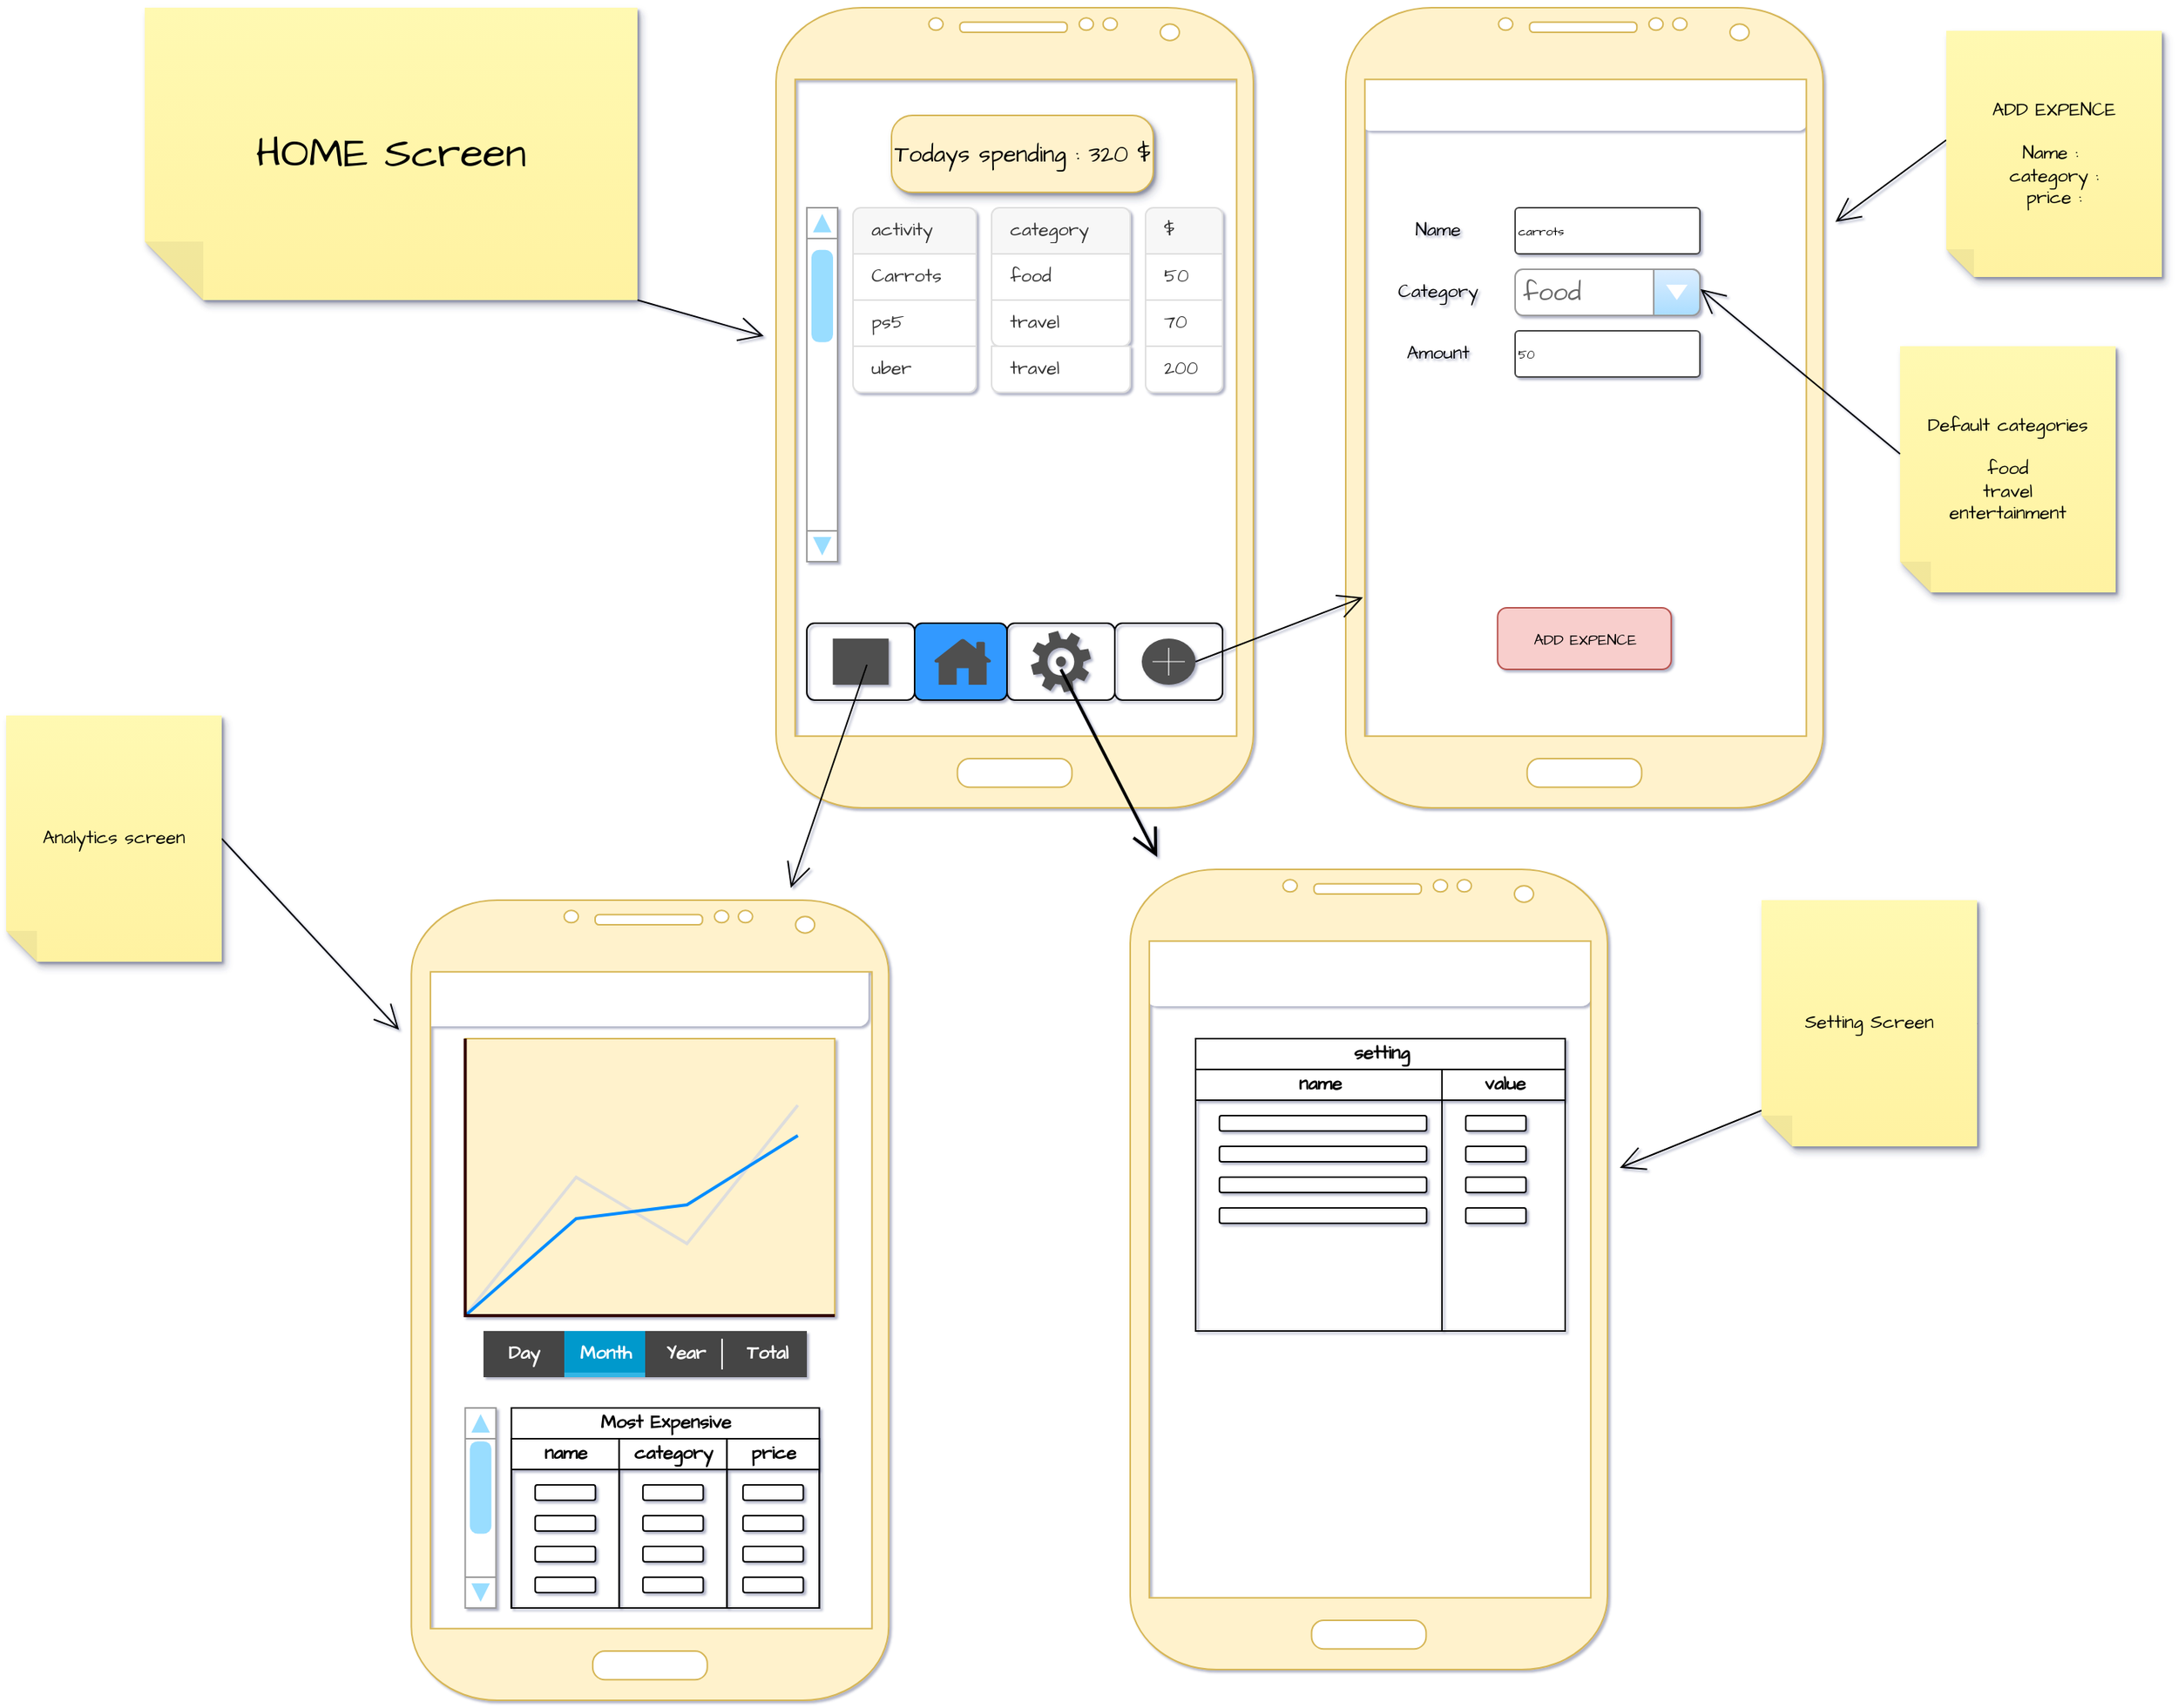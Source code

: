 <mxfile version="27.2.0">
  <diagram name="Page-1" id="_sAmLetkF1jzjKDBZ5vk">
    <mxGraphModel dx="2343" dy="1143" grid="1" gridSize="10" guides="1" tooltips="1" connect="1" arrows="1" fold="1" page="0" pageScale="1" pageWidth="850" pageHeight="1100" background="#FFFFFF" math="0" shadow="1">
      <root>
        <mxCell id="0" />
        <mxCell id="1" parent="0" />
        <mxCell id="FLAlqHQnK_nMvHpQCTO--106" value="" style="group" vertex="1" connectable="0" parent="1">
          <mxGeometry x="300" y="580" width="290" height="50" as="geometry" />
        </mxCell>
        <mxCell id="FLAlqHQnK_nMvHpQCTO--107" value="" style="rounded=1;whiteSpace=wrap;html=1;fontFamily=Architects Daughter;fontSource=https%3A%2F%2Ffonts.googleapis.com%2Fcss%3Ffamily%3DArchitects%2BDaughter;strokeColor=none;" vertex="1" parent="FLAlqHQnK_nMvHpQCTO--106">
          <mxGeometry width="290" height="48.837" as="geometry" />
        </mxCell>
        <mxCell id="FLAlqHQnK_nMvHpQCTO--108" value="" style="shape=image;html=1;verticalAlign=top;verticalLabelPosition=bottom;labelBackgroundColor=#ffffff;imageAspect=0;aspect=fixed;image=https://cdn2.iconfinder.com/data/icons/gnomeicontheme/32x32/actions/gtk-go-back-ltr.png;fontFamily=Architects Daughter;fontSource=https%3A%2F%2Ffonts.googleapis.com%2Fcss%3Ffamily%3DArchitects%2BDaughter;" vertex="1" parent="FLAlqHQnK_nMvHpQCTO--106">
          <mxGeometry x="10" y="7.91" width="34.19" height="34.19" as="geometry" />
        </mxCell>
        <mxCell id="FLAlqHQnK_nMvHpQCTO--103" value="" style="group" vertex="1" connectable="0" parent="1">
          <mxGeometry x="-170" y="600" width="290" height="43" as="geometry" />
        </mxCell>
        <mxCell id="FLAlqHQnK_nMvHpQCTO--104" value="" style="rounded=1;whiteSpace=wrap;html=1;fontFamily=Architects Daughter;fontSource=https%3A%2F%2Ffonts.googleapis.com%2Fcss%3Ffamily%3DArchitects%2BDaughter;strokeColor=none;" vertex="1" parent="FLAlqHQnK_nMvHpQCTO--103">
          <mxGeometry width="290" height="42" as="geometry" />
        </mxCell>
        <mxCell id="FLAlqHQnK_nMvHpQCTO--105" value="" style="shape=image;html=1;verticalAlign=top;verticalLabelPosition=bottom;labelBackgroundColor=#ffffff;imageAspect=0;aspect=fixed;image=https://cdn2.iconfinder.com/data/icons/gnomeicontheme/32x32/actions/gtk-go-back-ltr.png;fontFamily=Architects Daughter;fontSource=https%3A%2F%2Ffonts.googleapis.com%2Fcss%3Ffamily%3DArchitects%2BDaughter;" vertex="1" parent="FLAlqHQnK_nMvHpQCTO--103">
          <mxGeometry x="10" y="5" width="32" height="32" as="geometry" />
        </mxCell>
        <mxCell id="FLAlqHQnK_nMvHpQCTO--102" value="" style="group" vertex="1" connectable="0" parent="1">
          <mxGeometry x="440" y="18" width="290" height="43" as="geometry" />
        </mxCell>
        <mxCell id="FLAlqHQnK_nMvHpQCTO--14" value="" style="rounded=1;whiteSpace=wrap;html=1;fontFamily=Architects Daughter;fontSource=https%3A%2F%2Ffonts.googleapis.com%2Fcss%3Ffamily%3DArchitects%2BDaughter;strokeColor=none;" vertex="1" parent="FLAlqHQnK_nMvHpQCTO--102">
          <mxGeometry width="290" height="42" as="geometry" />
        </mxCell>
        <mxCell id="FLAlqHQnK_nMvHpQCTO--13" value="" style="shape=image;html=1;verticalAlign=top;verticalLabelPosition=bottom;labelBackgroundColor=#ffffff;imageAspect=0;aspect=fixed;image=https://cdn2.iconfinder.com/data/icons/gnomeicontheme/32x32/actions/gtk-go-back-ltr.png;fontFamily=Architects Daughter;fontSource=https%3A%2F%2Ffonts.googleapis.com%2Fcss%3Ffamily%3DArchitects%2BDaughter;" vertex="1" parent="FLAlqHQnK_nMvHpQCTO--102">
          <mxGeometry x="10" y="5" width="32" height="32" as="geometry" />
        </mxCell>
        <mxCell id="u0GjmMx4dIav31gZvIx9-2" value="" style="verticalLabelPosition=bottom;verticalAlign=top;html=1;shadow=0;dashed=0;strokeWidth=1;shape=mxgraph.android.phone2;fontFamily=Architects Daughter;fontSource=https%3A%2F%2Ffonts.googleapis.com%2Fcss%3Ffamily%3DArchitects%2BDaughter;fillColor=#fff2cc;strokeColor=#d6b656;gradientColor=none;fillStyle=auto;" parent="1" vertex="1">
          <mxGeometry x="60" y="-20" width="310" height="520" as="geometry" />
        </mxCell>
        <mxCell id="u0GjmMx4dIav31gZvIx9-10" style="edgeStyle=none;curved=1;rounded=0;orthogonalLoop=1;jettySize=auto;html=1;exitX=0;exitY=0;exitDx=0;exitDy=0;exitPerimeter=0;fontFamily=Architects Daughter;fontSource=https%3A%2F%2Ffonts.googleapis.com%2Fcss%3Ffamily%3DArchitects%2BDaughter;fontSize=16;startSize=14;endArrow=open;endSize=14;sourcePerimeterSpacing=8;targetPerimeterSpacing=8;" parent="1" source="u0GjmMx4dIav31gZvIx9-6" target="u0GjmMx4dIav31gZvIx9-2" edge="1">
          <mxGeometry relative="1" as="geometry" />
        </mxCell>
        <mxCell id="u0GjmMx4dIav31gZvIx9-6" value="&lt;font style=&quot;font-size: 27px;&quot;&gt;HOME Screen&lt;/font&gt;" style="shape=note;whiteSpace=wrap;html=1;backgroundOutline=1;fontColor=#000000;darkOpacity=0.05;fillColor=#FFF9B2;strokeColor=none;fillStyle=solid;direction=west;gradientDirection=north;gradientColor=#FFF2A1;shadow=1;size=38;pointerEvents=1;fontFamily=Architects Daughter;fontSource=https%3A%2F%2Ffonts.googleapis.com%2Fcss%3Ffamily%3DArchitects%2BDaughter;" parent="1" vertex="1">
          <mxGeometry x="-350" y="-20" width="320" height="190" as="geometry" />
        </mxCell>
        <mxCell id="u0GjmMx4dIav31gZvIx9-11" value="ADD EXPENCE" style="rounded=1;html=1;shadow=0;dashed=0;whiteSpace=wrap;fontSize=10;fillColor=#f8cecc;align=center;strokeColor=#b85450;fontFamily=Architects Daughter;fontSource=https%3A%2F%2Ffonts.googleapis.com%2Fcss%3Ffamily%3DArchitects%2BDaughter;" parent="1" vertex="1">
          <mxGeometry x="528.62" y="370" width="112.75" height="40" as="geometry" />
        </mxCell>
        <mxCell id="u0GjmMx4dIav31gZvIx9-22" value="" style="swimlane;fontStyle=0;childLayout=stackLayout;horizontal=1;startSize=0;horizontalStack=0;resizeParent=1;resizeParentMax=0;resizeLast=0;collapsible=0;marginBottom=0;whiteSpace=wrap;html=1;strokeColor=none;fillColor=none;fontFamily=Architects Daughter;fontSource=https%3A%2F%2Ffonts.googleapis.com%2Fcss%3Ffamily%3DArchitects%2BDaughter;" parent="1" vertex="1">
          <mxGeometry x="110" y="110" width="80" height="120" as="geometry" />
        </mxCell>
        <mxCell id="u0GjmMx4dIav31gZvIx9-23" value="activity" style="text;strokeColor=#DFDFDF;fillColor=#F7F7F7;align=left;verticalAlign=middle;spacingLeft=10;spacingRight=10;overflow=hidden;points=[[0,0.5],[1,0.5]];portConstraint=eastwest;rotatable=0;whiteSpace=wrap;html=1;shape=mxgraph.bootstrap.topButton;rSize=5;fontColor=#333333;fontFamily=Architects Daughter;fontSource=https%3A%2F%2Ffonts.googleapis.com%2Fcss%3Ffamily%3DArchitects%2BDaughter;" parent="u0GjmMx4dIav31gZvIx9-22" vertex="1">
          <mxGeometry width="80" height="30" as="geometry" />
        </mxCell>
        <mxCell id="u0GjmMx4dIav31gZvIx9-24" value="Carrots" style="text;strokeColor=#DFDFDF;fillColor=#FFFFFF;align=left;verticalAlign=middle;spacingLeft=10;spacingRight=10;overflow=hidden;points=[[0,0.5],[1,0.5]];portConstraint=eastwest;rotatable=0;whiteSpace=wrap;html=1;rSize=5;fontColor=#333333;fontFamily=Architects Daughter;fontSource=https%3A%2F%2Ffonts.googleapis.com%2Fcss%3Ffamily%3DArchitects%2BDaughter;imageAspect=1;" parent="u0GjmMx4dIav31gZvIx9-22" vertex="1">
          <mxGeometry y="30" width="80" height="30" as="geometry" />
        </mxCell>
        <mxCell id="u0GjmMx4dIav31gZvIx9-25" value="ps5" style="text;strokeColor=#DFDFDF;fillColor=#FFFFFF;align=left;verticalAlign=middle;spacingLeft=10;spacingRight=10;overflow=hidden;points=[[0,0.5],[1,0.5]];portConstraint=eastwest;rotatable=0;whiteSpace=wrap;html=1;rSize=5;fontColor=#333333;fontFamily=Architects Daughter;fontSource=https%3A%2F%2Ffonts.googleapis.com%2Fcss%3Ffamily%3DArchitects%2BDaughter;" parent="u0GjmMx4dIav31gZvIx9-22" vertex="1">
          <mxGeometry y="60" width="80" height="30" as="geometry" />
        </mxCell>
        <mxCell id="u0GjmMx4dIav31gZvIx9-26" value="uber" style="text;strokeColor=#DFDFDF;fillColor=#FFFFFF;align=left;verticalAlign=middle;spacingLeft=10;spacingRight=10;overflow=hidden;points=[[0,0.5],[1,0.5]];portConstraint=eastwest;rotatable=0;whiteSpace=wrap;html=1;shape=mxgraph.bootstrap.bottomButton;rSize=5;fontColor=#333333;fontFamily=Architects Daughter;fontSource=https%3A%2F%2Ffonts.googleapis.com%2Fcss%3Ffamily%3DArchitects%2BDaughter;" parent="u0GjmMx4dIav31gZvIx9-22" vertex="1">
          <mxGeometry y="90" width="80" height="30" as="geometry" />
        </mxCell>
        <mxCell id="u0GjmMx4dIav31gZvIx9-30" value="" style="swimlane;fontStyle=0;childLayout=stackLayout;horizontal=1;startSize=0;horizontalStack=0;resizeParent=1;resizeParentMax=0;resizeLast=0;collapsible=0;marginBottom=0;whiteSpace=wrap;html=1;strokeColor=none;fillColor=none;fontFamily=Architects Daughter;fontSource=https%3A%2F%2Ffonts.googleapis.com%2Fcss%3Ffamily%3DArchitects%2BDaughter;" parent="1" vertex="1">
          <mxGeometry x="200" y="110" width="90" height="120" as="geometry" />
        </mxCell>
        <mxCell id="u0GjmMx4dIav31gZvIx9-31" value="category" style="text;strokeColor=#DFDFDF;fillColor=#F7F7F7;align=left;verticalAlign=middle;spacingLeft=10;spacingRight=10;overflow=hidden;points=[[0,0.5],[1,0.5]];portConstraint=eastwest;rotatable=0;whiteSpace=wrap;html=1;shape=mxgraph.bootstrap.topButton;rSize=5;fontColor=#333333;fontFamily=Architects Daughter;fontSource=https%3A%2F%2Ffonts.googleapis.com%2Fcss%3Ffamily%3DArchitects%2BDaughter;" parent="u0GjmMx4dIav31gZvIx9-30" vertex="1">
          <mxGeometry width="90" height="30" as="geometry" />
        </mxCell>
        <mxCell id="u0GjmMx4dIav31gZvIx9-32" value="food" style="text;strokeColor=#DFDFDF;fillColor=#FFFFFF;align=left;verticalAlign=middle;spacingLeft=10;spacingRight=10;overflow=hidden;points=[[0,0.5],[1,0.5]];portConstraint=eastwest;rotatable=0;whiteSpace=wrap;html=1;rSize=5;fontColor=#333333;fontFamily=Architects Daughter;fontSource=https%3A%2F%2Ffonts.googleapis.com%2Fcss%3Ffamily%3DArchitects%2BDaughter;" parent="u0GjmMx4dIav31gZvIx9-30" vertex="1">
          <mxGeometry y="30" width="90" height="30" as="geometry" />
        </mxCell>
        <mxCell id="u0GjmMx4dIav31gZvIx9-34" value="travel" style="text;strokeColor=#DFDFDF;fillColor=#FFFFFF;align=left;verticalAlign=middle;spacingLeft=10;spacingRight=10;overflow=hidden;points=[[0,0.5],[1,0.5]];portConstraint=eastwest;rotatable=0;whiteSpace=wrap;html=1;shape=mxgraph.bootstrap.bottomButton;rSize=5;fontColor=#333333;fontFamily=Architects Daughter;fontSource=https%3A%2F%2Ffonts.googleapis.com%2Fcss%3Ffamily%3DArchitects%2BDaughter;" parent="u0GjmMx4dIav31gZvIx9-30" vertex="1">
          <mxGeometry y="60" width="90" height="30" as="geometry" />
        </mxCell>
        <mxCell id="u0GjmMx4dIav31gZvIx9-35" value="travel" style="text;strokeColor=#DFDFDF;fillColor=#FFFFFF;align=left;verticalAlign=middle;spacingLeft=10;spacingRight=10;overflow=hidden;points=[[0,0.5],[1,0.5]];portConstraint=eastwest;rotatable=0;whiteSpace=wrap;html=1;shape=mxgraph.bootstrap.bottomButton;rSize=5;fontColor=#333333;fontFamily=Architects Daughter;fontSource=https%3A%2F%2Ffonts.googleapis.com%2Fcss%3Ffamily%3DArchitects%2BDaughter;" parent="u0GjmMx4dIav31gZvIx9-30" vertex="1">
          <mxGeometry y="90" width="90" height="30" as="geometry" />
        </mxCell>
        <mxCell id="u0GjmMx4dIav31gZvIx9-36" value="" style="swimlane;fontStyle=0;childLayout=stackLayout;horizontal=1;startSize=0;horizontalStack=0;resizeParent=1;resizeParentMax=0;resizeLast=0;collapsible=0;marginBottom=0;whiteSpace=wrap;html=1;strokeColor=none;fillColor=none;fontFamily=Architects Daughter;fontSource=https%3A%2F%2Ffonts.googleapis.com%2Fcss%3Ffamily%3DArchitects%2BDaughter;" parent="1" vertex="1">
          <mxGeometry x="300" y="110" width="50" height="120" as="geometry" />
        </mxCell>
        <mxCell id="u0GjmMx4dIav31gZvIx9-37" value="$" style="text;strokeColor=#DFDFDF;fillColor=#F7F7F7;align=left;verticalAlign=middle;spacingLeft=10;spacingRight=10;overflow=hidden;points=[[0,0.5],[1,0.5]];portConstraint=eastwest;rotatable=0;whiteSpace=wrap;html=1;shape=mxgraph.bootstrap.topButton;rSize=5;fontColor=#333333;fontFamily=Architects Daughter;fontSource=https%3A%2F%2Ffonts.googleapis.com%2Fcss%3Ffamily%3DArchitects%2BDaughter;" parent="u0GjmMx4dIav31gZvIx9-36" vertex="1">
          <mxGeometry width="50" height="30" as="geometry" />
        </mxCell>
        <mxCell id="u0GjmMx4dIav31gZvIx9-38" value="50" style="text;strokeColor=#DFDFDF;fillColor=#FFFFFF;align=left;verticalAlign=middle;spacingLeft=10;spacingRight=10;overflow=hidden;points=[[0,0.5],[1,0.5]];portConstraint=eastwest;rotatable=0;whiteSpace=wrap;html=1;rSize=5;fontColor=#333333;fontFamily=Architects Daughter;fontSource=https%3A%2F%2Ffonts.googleapis.com%2Fcss%3Ffamily%3DArchitects%2BDaughter;" parent="u0GjmMx4dIav31gZvIx9-36" vertex="1">
          <mxGeometry y="30" width="50" height="30" as="geometry" />
        </mxCell>
        <mxCell id="u0GjmMx4dIav31gZvIx9-39" value="70" style="text;strokeColor=#DFDFDF;fillColor=#FFFFFF;align=left;verticalAlign=middle;spacingLeft=10;spacingRight=10;overflow=hidden;points=[[0,0.5],[1,0.5]];portConstraint=eastwest;rotatable=0;whiteSpace=wrap;html=1;rSize=5;fontColor=#333333;fontFamily=Architects Daughter;fontSource=https%3A%2F%2Ffonts.googleapis.com%2Fcss%3Ffamily%3DArchitects%2BDaughter;" parent="u0GjmMx4dIav31gZvIx9-36" vertex="1">
          <mxGeometry y="60" width="50" height="30" as="geometry" />
        </mxCell>
        <mxCell id="u0GjmMx4dIav31gZvIx9-40" value="200" style="text;strokeColor=#DFDFDF;fillColor=#FFFFFF;align=left;verticalAlign=middle;spacingLeft=10;spacingRight=10;overflow=hidden;points=[[0,0.5],[1,0.5]];portConstraint=eastwest;rotatable=0;whiteSpace=wrap;html=1;shape=mxgraph.bootstrap.bottomButton;rSize=5;fontColor=#333333;fontFamily=Architects Daughter;fontSource=https%3A%2F%2Ffonts.googleapis.com%2Fcss%3Ffamily%3DArchitects%2BDaughter;" parent="u0GjmMx4dIav31gZvIx9-36" vertex="1">
          <mxGeometry y="90" width="50" height="30" as="geometry" />
        </mxCell>
        <mxCell id="u0GjmMx4dIav31gZvIx9-41" value="Todays spending : 320 $" style="text;html=1;align=center;verticalAlign=middle;whiteSpace=wrap;rounded=1;fontFamily=Architects Daughter;fontSource=https%3A%2F%2Ffonts.googleapis.com%2Fcss%3Ffamily%3DArchitects%2BDaughter;fillColor=#fff2cc;strokeColor=#d6b656;fontSize=15;textShadow=0;labelBackgroundColor=none;arcSize=27;strokeWidth=1;perimeterSpacing=0;glass=0;shadow=1;" parent="1" vertex="1">
          <mxGeometry x="135" y="50" width="170" height="50" as="geometry" />
        </mxCell>
        <mxCell id="u0GjmMx4dIav31gZvIx9-43" value="" style="verticalLabelPosition=bottom;shadow=0;dashed=0;align=center;html=1;verticalAlign=top;strokeWidth=1;shape=mxgraph.mockup.navigation.scrollBar;strokeColor=#999999;barPos=94.286;fillColor2=#99ddff;strokeColor2=none;direction=north;fontFamily=Architects Daughter;fontSource=https%3A%2F%2Ffonts.googleapis.com%2Fcss%3Ffamily%3DArchitects%2BDaughter;" parent="1" vertex="1">
          <mxGeometry x="80" y="110" width="10" height="230" as="geometry" />
        </mxCell>
        <mxCell id="FLAlqHQnK_nMvHpQCTO--2" value="" style="swimlane;shape=mxgraph.bootstrap.anchor;strokeColor=default;fillColor=none;fontColor=#0085FC;fontStyle=0;childLayout=stackLayout;horizontal=0;startSize=0;horizontalStack=1;resizeParent=1;resizeParentMax=0;resizeLast=0;collapsible=0;marginBottom=0;whiteSpace=wrap;html=1;fontFamily=Architects Daughter;fontSource=https%3A%2F%2Ffonts.googleapis.com%2Fcss%3Ffamily%3DArchitects%2BDaughter;rotation=0;strokeWidth=1;container=0;" vertex="1" parent="1">
          <mxGeometry x="80" y="380" width="270" height="50" as="geometry" />
        </mxCell>
        <mxCell id="FLAlqHQnK_nMvHpQCTO--3" value="" style="text;strokeColor=inherit;align=center;verticalAlign=middle;spacingLeft=10;spacingRight=10;overflow=hidden;points=[[0,0.5],[1,0.5]];portConstraint=eastwest;rotatable=0;whiteSpace=wrap;html=1;shape=mxgraph.bootstrap.rrect;rSize=5;fillColor=none;fontColor=#ffffff;fontSize=14;fontFamily=Architects Daughter;fontSource=https%3A%2F%2Ffonts.googleapis.com%2Fcss%3Ffamily%3DArchitects%2BDaughter;rotation=0;" vertex="1" parent="1">
          <mxGeometry x="80" y="380" width="70" height="50" as="geometry" />
        </mxCell>
        <mxCell id="FLAlqHQnK_nMvHpQCTO--4" value="" style="text;align=center;verticalAlign=middle;spacingLeft=10;spacingRight=10;overflow=hidden;points=[[0,0.5],[1,0.5]];portConstraint=eastwest;rotatable=0;whiteSpace=wrap;html=1;shape=mxgraph.bootstrap.rrect;rSize=5;fontSize=14;fontFamily=Architects Daughter;fontSource=https%3A%2F%2Ffonts.googleapis.com%2Fcss%3Ffamily%3DArchitects%2BDaughter;rotation=0;strokeWidth=1;fillColor=#3399FF;strokeColor=default;" vertex="1" parent="1">
          <mxGeometry x="150" y="380" width="60" height="50" as="geometry" />
        </mxCell>
        <mxCell id="FLAlqHQnK_nMvHpQCTO--5" value="" style="text;align=center;verticalAlign=middle;spacingLeft=10;spacingRight=10;overflow=hidden;points=[[0,0.5],[1,0.5]];portConstraint=eastwest;rotatable=0;whiteSpace=wrap;html=1;shape=mxgraph.bootstrap.rrect;rSize=5;fontSize=14;fontFamily=Architects Daughter;fontSource=https%3A%2F%2Ffonts.googleapis.com%2Fcss%3Ffamily%3DArchitects%2BDaughter;rotation=0;strokeColor=default;" vertex="1" parent="1">
          <mxGeometry x="210" y="380" width="70" height="50" as="geometry" />
        </mxCell>
        <mxCell id="FLAlqHQnK_nMvHpQCTO--6" value="" style="text;align=center;verticalAlign=middle;spacingLeft=10;spacingRight=10;overflow=hidden;points=[[0,0.5],[1,0.5]];portConstraint=eastwest;rotatable=0;whiteSpace=wrap;html=1;shape=mxgraph.bootstrap.rrect;rSize=5;fontSize=14;fontFamily=Architects Daughter;fontSource=https%3A%2F%2Ffonts.googleapis.com%2Fcss%3Ffamily%3DArchitects%2BDaughter;rotation=0;strokeColor=default;" vertex="1" parent="1">
          <mxGeometry x="280" y="380" width="70" height="50" as="geometry" />
        </mxCell>
        <mxCell id="FLAlqHQnK_nMvHpQCTO--8" value="" style="sketch=0;pointerEvents=1;shadow=0;dashed=0;html=1;strokeColor=none;fillColor=#505050;labelPosition=center;verticalLabelPosition=bottom;verticalAlign=top;outlineConnect=0;align=center;shape=mxgraph.office.concepts.home;fontFamily=Architects Daughter;fontSource=https%3A%2F%2Ffonts.googleapis.com%2Fcss%3Ffamily%3DArchitects%2BDaughter;" vertex="1" parent="1">
          <mxGeometry x="162.5" y="390" width="37.5" height="30" as="geometry" />
        </mxCell>
        <mxCell id="FLAlqHQnK_nMvHpQCTO--9" value="" style="points=[];aspect=fixed;html=1;align=center;shadow=0;dashed=0;fillColor=light-dark(#505050, #e9690e);strokeColor=none;shape=mxgraph.alibaba_cloud.man_mobile_analytics;fontFamily=Architects Daughter;fontSource=https%3A%2F%2Ffonts.googleapis.com%2Fcss%3Ffamily%3DArchitects%2BDaughter;" vertex="1" parent="1">
          <mxGeometry x="96.85" y="390" width="36.3" height="30" as="geometry" />
        </mxCell>
        <mxCell id="FLAlqHQnK_nMvHpQCTO--10" value="" style="html=1;verticalLabelPosition=bottom;labelBackgroundColor=#ffffff;verticalAlign=top;shadow=0;dashed=0;strokeWidth=2;shape=mxgraph.ios7.misc.add;fillColor=light-dark(#505050, #009b00);strokeColor=#ffffff;sketch=0;fontFamily=Architects Daughter;fontSource=https%3A%2F%2Ffonts.googleapis.com%2Fcss%3Ffamily%3DArchitects%2BDaughter;" vertex="1" parent="1">
          <mxGeometry x="297.5" y="390" width="35" height="30" as="geometry" />
        </mxCell>
        <mxCell id="FLAlqHQnK_nMvHpQCTO--11" value="" style="sketch=0;pointerEvents=1;shadow=0;dashed=0;html=1;strokeColor=none;fillColor=#505050;labelPosition=center;verticalLabelPosition=bottom;verticalAlign=top;outlineConnect=0;align=center;shape=mxgraph.office.concepts.settings_office_365;fontFamily=Architects Daughter;fontSource=https%3A%2F%2Ffonts.googleapis.com%2Fcss%3Ffamily%3DArchitects%2BDaughter;" vertex="1" parent="1">
          <mxGeometry x="225.5" y="385" width="39" height="40" as="geometry" />
        </mxCell>
        <mxCell id="FLAlqHQnK_nMvHpQCTO--12" value="" style="verticalLabelPosition=bottom;verticalAlign=top;html=1;shadow=0;dashed=0;strokeWidth=1;shape=mxgraph.android.phone2;fontFamily=Architects Daughter;fontSource=https%3A%2F%2Ffonts.googleapis.com%2Fcss%3Ffamily%3DArchitects%2BDaughter;fillColor=#fff2cc;strokeColor=#d6b656;gradientColor=none;fillStyle=auto;" vertex="1" parent="1">
          <mxGeometry x="430" y="-20" width="310" height="520" as="geometry" />
        </mxCell>
        <mxCell id="FLAlqHQnK_nMvHpQCTO--16" style="edgeStyle=none;curved=1;rounded=0;orthogonalLoop=1;jettySize=auto;html=1;exitX=0;exitY=0;exitDx=140;exitDy=89;exitPerimeter=0;fontFamily=Architects Daughter;fontSource=https%3A%2F%2Ffonts.googleapis.com%2Fcss%3Ffamily%3DArchitects%2BDaughter;fontSize=16;startSize=14;endArrow=open;endSize=14;sourcePerimeterSpacing=8;targetPerimeterSpacing=8;" edge="1" parent="1" source="FLAlqHQnK_nMvHpQCTO--15" target="FLAlqHQnK_nMvHpQCTO--12">
          <mxGeometry relative="1" as="geometry" />
        </mxCell>
        <mxCell id="FLAlqHQnK_nMvHpQCTO--15" value="&lt;div&gt;ADD EXPENCE&lt;/div&gt;&lt;div&gt;&lt;br&gt;&lt;/div&gt;Name :&amp;nbsp;&lt;div&gt;category :&lt;/div&gt;&lt;div&gt;price :&lt;/div&gt;" style="shape=note;whiteSpace=wrap;html=1;backgroundOutline=1;fontColor=#000000;darkOpacity=0.05;fillColor=#FFF9B2;strokeColor=none;fillStyle=solid;direction=west;gradientDirection=north;gradientColor=#FFF2A1;shadow=1;size=18;pointerEvents=1;fontFamily=Architects Daughter;fontSource=https%3A%2F%2Ffonts.googleapis.com%2Fcss%3Ffamily%3DArchitects%2BDaughter;" vertex="1" parent="1">
          <mxGeometry x="820" y="-5" width="140" height="160" as="geometry" />
        </mxCell>
        <mxCell id="FLAlqHQnK_nMvHpQCTO--26" value="food" style="strokeWidth=1;shadow=0;dashed=0;align=center;html=1;shape=mxgraph.mockup.forms.comboBox;strokeColor=#999999;fillColor=#ddeeff;align=left;fillColor2=#aaddff;mainText=;fontColor=#666666;fontSize=17;spacingLeft=3;fontFamily=Architects Daughter;fontSource=https%3A%2F%2Ffonts.googleapis.com%2Fcss%3Ffamily%3DArchitects%2BDaughter;" vertex="1" parent="1">
          <mxGeometry x="540" y="150" width="120" height="30" as="geometry" />
        </mxCell>
        <mxCell id="FLAlqHQnK_nMvHpQCTO--27" value="carrots" style="strokeWidth=1;html=1;shadow=0;dashed=0;shape=mxgraph.ios.iTextInput;strokeColor=#444444;buttonText=;fontSize=8;whiteSpace=wrap;align=left;fontFamily=Architects Daughter;fontSource=https%3A%2F%2Ffonts.googleapis.com%2Fcss%3Ffamily%3DArchitects%2BDaughter;" vertex="1" parent="1">
          <mxGeometry x="540" y="110" width="120" height="30" as="geometry" />
        </mxCell>
        <mxCell id="FLAlqHQnK_nMvHpQCTO--28" value="50" style="strokeWidth=1;html=1;shadow=0;dashed=0;shape=mxgraph.ios.iTextInput;strokeColor=#444444;buttonText=;fontSize=8;whiteSpace=wrap;align=left;fontFamily=Architects Daughter;fontSource=https%3A%2F%2Ffonts.googleapis.com%2Fcss%3Ffamily%3DArchitects%2BDaughter;" vertex="1" parent="1">
          <mxGeometry x="540" y="190" width="120" height="30" as="geometry" />
        </mxCell>
        <mxCell id="FLAlqHQnK_nMvHpQCTO--29" value="Name" style="text;html=1;align=center;verticalAlign=middle;whiteSpace=wrap;rounded=0;fontFamily=Architects Daughter;fontSource=https%3A%2F%2Ffonts.googleapis.com%2Fcss%3Ffamily%3DArchitects%2BDaughter;" vertex="1" parent="1">
          <mxGeometry x="460" y="110" width="60" height="30" as="geometry" />
        </mxCell>
        <mxCell id="FLAlqHQnK_nMvHpQCTO--30" value="Category" style="text;html=1;align=center;verticalAlign=middle;whiteSpace=wrap;rounded=0;fontFamily=Architects Daughter;fontSource=https%3A%2F%2Ffonts.googleapis.com%2Fcss%3Ffamily%3DArchitects%2BDaughter;" vertex="1" parent="1">
          <mxGeometry x="460" y="150" width="60" height="30" as="geometry" />
        </mxCell>
        <mxCell id="FLAlqHQnK_nMvHpQCTO--31" value="Amount" style="text;html=1;align=center;verticalAlign=middle;whiteSpace=wrap;rounded=0;fontFamily=Architects Daughter;fontSource=https%3A%2F%2Ffonts.googleapis.com%2Fcss%3Ffamily%3DArchitects%2BDaughter;" vertex="1" parent="1">
          <mxGeometry x="460" y="190" width="60" height="30" as="geometry" />
        </mxCell>
        <mxCell id="FLAlqHQnK_nMvHpQCTO--32" value="Default categories&lt;div&gt;&lt;br&gt;&lt;/div&gt;&lt;div&gt;food&lt;/div&gt;&lt;div&gt;travel&lt;/div&gt;&lt;div&gt;entertainment&lt;/div&gt;" style="shape=note;whiteSpace=wrap;html=1;backgroundOutline=1;fontColor=#000000;darkOpacity=0.05;fillColor=#FFF9B2;strokeColor=none;fillStyle=solid;direction=west;gradientDirection=north;gradientColor=#FFF2A1;shadow=1;size=20;pointerEvents=1;fontFamily=Architects Daughter;fontSource=https%3A%2F%2Ffonts.googleapis.com%2Fcss%3Ffamily%3DArchitects%2BDaughter;" vertex="1" parent="1">
          <mxGeometry x="790" y="200" width="140" height="160" as="geometry" />
        </mxCell>
        <mxCell id="FLAlqHQnK_nMvHpQCTO--33" style="edgeStyle=none;curved=1;rounded=0;orthogonalLoop=1;jettySize=auto;html=1;exitX=0;exitY=0;exitDx=140;exitDy=90;exitPerimeter=0;fontFamily=Architects Daughter;fontSource=https%3A%2F%2Ffonts.googleapis.com%2Fcss%3Ffamily%3DArchitects%2BDaughter;fontSize=16;startSize=14;endArrow=open;endSize=14;sourcePerimeterSpacing=8;targetPerimeterSpacing=8;entryX=1.003;entryY=0.428;entryDx=0;entryDy=0;entryPerimeter=0;" edge="1" parent="1" source="FLAlqHQnK_nMvHpQCTO--32" target="FLAlqHQnK_nMvHpQCTO--26">
          <mxGeometry relative="1" as="geometry">
            <mxPoint x="680" y="160" as="targetPoint" />
          </mxGeometry>
        </mxCell>
        <mxCell id="FLAlqHQnK_nMvHpQCTO--34" value="" style="verticalLabelPosition=bottom;verticalAlign=top;html=1;shadow=0;dashed=0;strokeWidth=1;shape=mxgraph.android.phone2;fontFamily=Architects Daughter;fontSource=https%3A%2F%2Ffonts.googleapis.com%2Fcss%3Ffamily%3DArchitects%2BDaughter;fillColor=#fff2cc;strokeColor=#d6b656;gradientColor=none;fillStyle=auto;" vertex="1" parent="1">
          <mxGeometry x="290" y="540" width="310" height="520" as="geometry" />
        </mxCell>
        <mxCell id="FLAlqHQnK_nMvHpQCTO--35" style="edgeStyle=none;curved=1;rounded=0;orthogonalLoop=1;jettySize=auto;html=1;exitX=1;exitY=0.5;exitDx=0;exitDy=0;exitPerimeter=0;entryX=0.036;entryY=0.737;entryDx=0;entryDy=0;entryPerimeter=0;fontFamily=Architects Daughter;fontSource=https%3A%2F%2Ffonts.googleapis.com%2Fcss%3Ffamily%3DArchitects%2BDaughter;fontSize=16;startSize=14;endArrow=open;endSize=14;sourcePerimeterSpacing=8;targetPerimeterSpacing=8;" edge="1" parent="1" source="FLAlqHQnK_nMvHpQCTO--10" target="FLAlqHQnK_nMvHpQCTO--12">
          <mxGeometry relative="1" as="geometry" />
        </mxCell>
        <mxCell id="FLAlqHQnK_nMvHpQCTO--36" value="" style="edgeStyle=none;orthogonalLoop=1;jettySize=auto;html=1;rounded=0;fontFamily=Architects Daughter;fontSource=https%3A%2F%2Ffonts.googleapis.com%2Fcss%3Ffamily%3DArchitects%2BDaughter;fontSize=16;startSize=14;endArrow=open;endSize=14;sourcePerimeterSpacing=8;targetPerimeterSpacing=8;curved=1;strokeWidth=2;" edge="1" parent="1" target="FLAlqHQnK_nMvHpQCTO--34">
          <mxGeometry width="140" relative="1" as="geometry">
            <mxPoint x="245" y="410" as="sourcePoint" />
            <mxPoint x="385" y="410" as="targetPoint" />
            <Array as="points" />
          </mxGeometry>
        </mxCell>
        <mxCell id="FLAlqHQnK_nMvHpQCTO--38" style="edgeStyle=none;curved=1;rounded=0;orthogonalLoop=1;jettySize=auto;html=1;exitX=0;exitY=0.5;exitDx=0;exitDy=0;exitPerimeter=0;fontFamily=Architects Daughter;fontSource=https%3A%2F%2Ffonts.googleapis.com%2Fcss%3Ffamily%3DArchitects%2BDaughter;fontSize=16;startSize=14;endArrow=open;endSize=14;sourcePerimeterSpacing=8;targetPerimeterSpacing=8;" edge="1" parent="1" source="FLAlqHQnK_nMvHpQCTO--37" target="FLAlqHQnK_nMvHpQCTO--34">
          <mxGeometry relative="1" as="geometry" />
        </mxCell>
        <mxCell id="FLAlqHQnK_nMvHpQCTO--37" value="Setting Screen" style="shape=note;whiteSpace=wrap;html=1;backgroundOutline=1;fontColor=#000000;darkOpacity=0.05;fillColor=#FFF9B2;strokeColor=none;fillStyle=solid;direction=west;gradientDirection=north;gradientColor=#FFF2A1;shadow=1;size=20;pointerEvents=1;fontFamily=Architects Daughter;fontSource=https%3A%2F%2Ffonts.googleapis.com%2Fcss%3Ffamily%3DArchitects%2BDaughter;" vertex="1" parent="1">
          <mxGeometry x="700" y="560" width="140" height="160" as="geometry" />
        </mxCell>
        <mxCell id="FLAlqHQnK_nMvHpQCTO--39" value="" style="verticalLabelPosition=bottom;verticalAlign=top;html=1;shadow=0;dashed=0;strokeWidth=1;shape=mxgraph.android.phone2;fontFamily=Architects Daughter;fontSource=https%3A%2F%2Ffonts.googleapis.com%2Fcss%3Ffamily%3DArchitects%2BDaughter;fillColor=#fff2cc;strokeColor=#d6b656;gradientColor=none;fillStyle=auto;" vertex="1" parent="1">
          <mxGeometry x="-176.85" y="560" width="310" height="520" as="geometry" />
        </mxCell>
        <mxCell id="FLAlqHQnK_nMvHpQCTO--40" value="" style="edgeStyle=none;orthogonalLoop=1;jettySize=auto;html=1;rounded=0;fontFamily=Architects Daughter;fontSource=https%3A%2F%2Ffonts.googleapis.com%2Fcss%3Ffamily%3DArchitects%2BDaughter;fontSize=16;startSize=14;endArrow=open;endSize=14;sourcePerimeterSpacing=8;targetPerimeterSpacing=8;curved=1;exitX=0.61;exitY=0.567;exitDx=0;exitDy=0;exitPerimeter=0;" edge="1" parent="1" source="FLAlqHQnK_nMvHpQCTO--9" target="FLAlqHQnK_nMvHpQCTO--39">
          <mxGeometry width="140" relative="1" as="geometry">
            <mxPoint x="260" y="630" as="sourcePoint" />
            <mxPoint x="400" y="630" as="targetPoint" />
            <Array as="points" />
          </mxGeometry>
        </mxCell>
        <mxCell id="FLAlqHQnK_nMvHpQCTO--42" style="edgeStyle=none;curved=1;rounded=0;orthogonalLoop=1;jettySize=auto;html=1;exitX=0;exitY=0.5;exitDx=0;exitDy=0;exitPerimeter=0;fontFamily=Architects Daughter;fontSource=https%3A%2F%2Ffonts.googleapis.com%2Fcss%3Ffamily%3DArchitects%2BDaughter;fontSize=16;startSize=14;endArrow=open;endSize=14;sourcePerimeterSpacing=8;targetPerimeterSpacing=8;" edge="1" parent="1" source="FLAlqHQnK_nMvHpQCTO--41" target="FLAlqHQnK_nMvHpQCTO--39">
          <mxGeometry relative="1" as="geometry" />
        </mxCell>
        <mxCell id="FLAlqHQnK_nMvHpQCTO--41" value="Analytics screen" style="shape=note;whiteSpace=wrap;html=1;backgroundOutline=1;fontColor=#000000;darkOpacity=0.05;fillColor=#FFF9B2;strokeColor=none;fillStyle=solid;direction=west;gradientDirection=north;gradientColor=#FFF2A1;shadow=1;size=20;pointerEvents=1;fontFamily=Architects Daughter;fontSource=https%3A%2F%2Ffonts.googleapis.com%2Fcss%3Ffamily%3DArchitects%2BDaughter;" vertex="1" parent="1">
          <mxGeometry x="-440" y="440" width="140" height="160" as="geometry" />
        </mxCell>
        <mxCell id="FLAlqHQnK_nMvHpQCTO--43" value="" style="verticalLabelPosition=bottom;shadow=0;dashed=0;align=center;html=1;verticalAlign=top;strokeWidth=1;shape=mxgraph.mockup.graphics.lineChart;strokeColor=#d6b656;strokeColor2=#330000;strokeColor3=#008cff;strokeColor4=none;fontFamily=Architects Daughter;fontSource=https%3A%2F%2Ffonts.googleapis.com%2Fcss%3Ffamily%3DArchitects%2BDaughter;fillColor=#fff2cc;" vertex="1" parent="1">
          <mxGeometry x="-141.85" y="650" width="240" height="180" as="geometry" />
        </mxCell>
        <mxCell id="FLAlqHQnK_nMvHpQCTO--49" value="" style="strokeWidth=1;html=1;shadow=0;dashed=0;shape=mxgraph.android.rrect;rSize=0;fillColor=#444444;strokeColor=none;fontFamily=Architects Daughter;fontSource=https%3A%2F%2Ffonts.googleapis.com%2Fcss%3Ffamily%3DArchitects%2BDaughter;" vertex="1" parent="1">
          <mxGeometry x="-130" y="840" width="210" height="30" as="geometry" />
        </mxCell>
        <mxCell id="FLAlqHQnK_nMvHpQCTO--50" value="Day" style="strokeWidth=1;html=1;shadow=0;dashed=0;shape=mxgraph.android.anchor;fontStyle=1;fontColor=#ffffff;fontFamily=Architects Daughter;fontSource=https%3A%2F%2Ffonts.googleapis.com%2Fcss%3Ffamily%3DArchitects%2BDaughter;" vertex="1" parent="FLAlqHQnK_nMvHpQCTO--49">
          <mxGeometry width="52.5" height="30" as="geometry" />
        </mxCell>
        <mxCell id="FLAlqHQnK_nMvHpQCTO--51" value="Month" style="strokeWidth=1;html=1;shadow=0;dashed=0;shape=mxgraph.android.rrect;rSize=0;fontStyle=1;fillColor=#0099cc;strokeColor=none;fontColor=#ffffff;fontFamily=Architects Daughter;fontSource=https%3A%2F%2Ffonts.googleapis.com%2Fcss%3Ffamily%3DArchitects%2BDaughter;" vertex="1" parent="FLAlqHQnK_nMvHpQCTO--49">
          <mxGeometry x="52.5" width="52.5" height="30" as="geometry" />
        </mxCell>
        <mxCell id="FLAlqHQnK_nMvHpQCTO--52" value="" style="strokeWidth=1;html=1;shadow=0;dashed=0;shape=mxgraph.android.rrect;rSize=0;fillColor=#33b5e5;strokeColor=none;fontFamily=Architects Daughter;fontSource=https%3A%2F%2Ffonts.googleapis.com%2Fcss%3Ffamily%3DArchitects%2BDaughter;" vertex="1" parent="FLAlqHQnK_nMvHpQCTO--51">
          <mxGeometry y="27" width="52.5" height="3" as="geometry" />
        </mxCell>
        <mxCell id="FLAlqHQnK_nMvHpQCTO--53" value="Year" style="strokeWidth=1;html=1;shadow=0;dashed=0;shape=mxgraph.android.anchor;fontStyle=1;fontColor=#ffffff;fontFamily=Architects Daughter;fontSource=https%3A%2F%2Ffonts.googleapis.com%2Fcss%3Ffamily%3DArchitects%2BDaughter;" vertex="1" parent="FLAlqHQnK_nMvHpQCTO--49">
          <mxGeometry x="105" width="52.5" height="30" as="geometry" />
        </mxCell>
        <mxCell id="FLAlqHQnK_nMvHpQCTO--54" value="Total" style="strokeWidth=1;html=1;shadow=0;dashed=0;shape=mxgraph.android.anchor;fontStyle=1;fontColor=#ffffff;fontFamily=Architects Daughter;fontSource=https%3A%2F%2Ffonts.googleapis.com%2Fcss%3Ffamily%3DArchitects%2BDaughter;" vertex="1" parent="FLAlqHQnK_nMvHpQCTO--49">
          <mxGeometry x="157.5" width="52.5" height="30" as="geometry" />
        </mxCell>
        <mxCell id="FLAlqHQnK_nMvHpQCTO--55" value="" style="shape=line;strokeColor=#ffffff;direction=south;fontFamily=Architects Daughter;fontSource=https%3A%2F%2Ffonts.googleapis.com%2Fcss%3Ffamily%3DArchitects%2BDaughter;" vertex="1" parent="FLAlqHQnK_nMvHpQCTO--49">
          <mxGeometry x="149.27" y="5" width="11.351" height="20" as="geometry" />
        </mxCell>
        <mxCell id="FLAlqHQnK_nMvHpQCTO--62" value="Most Expensive" style="swimlane;childLayout=stackLayout;resizeParent=1;resizeParentMax=0;startSize=20;html=1;fontFamily=Architects Daughter;fontSource=https%3A%2F%2Ffonts.googleapis.com%2Fcss%3Ffamily%3DArchitects%2BDaughter;" vertex="1" parent="1">
          <mxGeometry x="-111.85" y="890" width="200" height="130" as="geometry" />
        </mxCell>
        <mxCell id="FLAlqHQnK_nMvHpQCTO--63" value="name" style="swimlane;startSize=20;html=1;fontFamily=Architects Daughter;fontSource=https%3A%2F%2Ffonts.googleapis.com%2Fcss%3Ffamily%3DArchitects%2BDaughter;" vertex="1" parent="FLAlqHQnK_nMvHpQCTO--62">
          <mxGeometry y="20" width="70" height="110" as="geometry" />
        </mxCell>
        <mxCell id="FLAlqHQnK_nMvHpQCTO--68" value="" style="rounded=1;whiteSpace=wrap;html=1;fontFamily=Architects Daughter;fontSource=https%3A%2F%2Ffonts.googleapis.com%2Fcss%3Ffamily%3DArchitects%2BDaughter;" vertex="1" parent="FLAlqHQnK_nMvHpQCTO--63">
          <mxGeometry x="15.43" y="50" width="39.15" height="10" as="geometry" />
        </mxCell>
        <mxCell id="FLAlqHQnK_nMvHpQCTO--73" value="" style="rounded=1;whiteSpace=wrap;html=1;fontFamily=Architects Daughter;fontSource=https%3A%2F%2Ffonts.googleapis.com%2Fcss%3Ffamily%3DArchitects%2BDaughter;" vertex="1" parent="FLAlqHQnK_nMvHpQCTO--63">
          <mxGeometry x="15.43" y="30" width="39.15" height="10" as="geometry" />
        </mxCell>
        <mxCell id="FLAlqHQnK_nMvHpQCTO--74" value="" style="rounded=1;whiteSpace=wrap;html=1;fontFamily=Architects Daughter;fontSource=https%3A%2F%2Ffonts.googleapis.com%2Fcss%3Ffamily%3DArchitects%2BDaughter;" vertex="1" parent="FLAlqHQnK_nMvHpQCTO--63">
          <mxGeometry x="15.43" y="70" width="39.15" height="10" as="geometry" />
        </mxCell>
        <mxCell id="FLAlqHQnK_nMvHpQCTO--75" value="" style="rounded=1;whiteSpace=wrap;html=1;fontFamily=Architects Daughter;fontSource=https%3A%2F%2Ffonts.googleapis.com%2Fcss%3Ffamily%3DArchitects%2BDaughter;" vertex="1" parent="FLAlqHQnK_nMvHpQCTO--63">
          <mxGeometry x="15.43" y="90" width="39.15" height="10" as="geometry" />
        </mxCell>
        <mxCell id="FLAlqHQnK_nMvHpQCTO--64" value="category" style="swimlane;startSize=20;html=1;fontFamily=Architects Daughter;fontSource=https%3A%2F%2Ffonts.googleapis.com%2Fcss%3Ffamily%3DArchitects%2BDaughter;" vertex="1" parent="FLAlqHQnK_nMvHpQCTO--62">
          <mxGeometry x="70" y="20" width="70" height="110" as="geometry" />
        </mxCell>
        <mxCell id="FLAlqHQnK_nMvHpQCTO--76" value="" style="rounded=1;whiteSpace=wrap;html=1;fontFamily=Architects Daughter;fontSource=https%3A%2F%2Ffonts.googleapis.com%2Fcss%3Ffamily%3DArchitects%2BDaughter;" vertex="1" parent="FLAlqHQnK_nMvHpQCTO--64">
          <mxGeometry x="15.43" y="90" width="39.15" height="10" as="geometry" />
        </mxCell>
        <mxCell id="FLAlqHQnK_nMvHpQCTO--77" value="" style="rounded=1;whiteSpace=wrap;html=1;fontFamily=Architects Daughter;fontSource=https%3A%2F%2Ffonts.googleapis.com%2Fcss%3Ffamily%3DArchitects%2BDaughter;" vertex="1" parent="FLAlqHQnK_nMvHpQCTO--64">
          <mxGeometry x="15.43" y="70" width="39.15" height="10" as="geometry" />
        </mxCell>
        <mxCell id="FLAlqHQnK_nMvHpQCTO--78" value="" style="rounded=1;whiteSpace=wrap;html=1;fontFamily=Architects Daughter;fontSource=https%3A%2F%2Ffonts.googleapis.com%2Fcss%3Ffamily%3DArchitects%2BDaughter;" vertex="1" parent="FLAlqHQnK_nMvHpQCTO--64">
          <mxGeometry x="15.43" y="50" width="39.15" height="10" as="geometry" />
        </mxCell>
        <mxCell id="FLAlqHQnK_nMvHpQCTO--79" value="" style="rounded=1;whiteSpace=wrap;html=1;fontFamily=Architects Daughter;fontSource=https%3A%2F%2Ffonts.googleapis.com%2Fcss%3Ffamily%3DArchitects%2BDaughter;" vertex="1" parent="FLAlqHQnK_nMvHpQCTO--64">
          <mxGeometry x="15.43" y="30" width="39.15" height="10" as="geometry" />
        </mxCell>
        <mxCell id="FLAlqHQnK_nMvHpQCTO--65" value="price" style="swimlane;startSize=20;html=1;fontFamily=Architects Daughter;fontSource=https%3A%2F%2Ffonts.googleapis.com%2Fcss%3Ffamily%3DArchitects%2BDaughter;" vertex="1" parent="FLAlqHQnK_nMvHpQCTO--62">
          <mxGeometry x="140" y="20" width="60" height="110" as="geometry">
            <mxRectangle x="140" y="20" width="40" height="110" as="alternateBounds" />
          </mxGeometry>
        </mxCell>
        <mxCell id="FLAlqHQnK_nMvHpQCTO--80" value="" style="rounded=1;whiteSpace=wrap;html=1;fontFamily=Architects Daughter;fontSource=https%3A%2F%2Ffonts.googleapis.com%2Fcss%3Ffamily%3DArchitects%2BDaughter;" vertex="1" parent="FLAlqHQnK_nMvHpQCTO--65">
          <mxGeometry x="10.43" y="30" width="39.15" height="10" as="geometry" />
        </mxCell>
        <mxCell id="FLAlqHQnK_nMvHpQCTO--81" value="" style="rounded=1;whiteSpace=wrap;html=1;fontFamily=Architects Daughter;fontSource=https%3A%2F%2Ffonts.googleapis.com%2Fcss%3Ffamily%3DArchitects%2BDaughter;" vertex="1" parent="FLAlqHQnK_nMvHpQCTO--65">
          <mxGeometry x="10.43" y="50" width="39.15" height="10" as="geometry" />
        </mxCell>
        <mxCell id="FLAlqHQnK_nMvHpQCTO--82" value="" style="rounded=1;whiteSpace=wrap;html=1;fontFamily=Architects Daughter;fontSource=https%3A%2F%2Ffonts.googleapis.com%2Fcss%3Ffamily%3DArchitects%2BDaughter;" vertex="1" parent="FLAlqHQnK_nMvHpQCTO--65">
          <mxGeometry x="10.43" y="70" width="39.15" height="10" as="geometry" />
        </mxCell>
        <mxCell id="FLAlqHQnK_nMvHpQCTO--83" value="" style="rounded=1;whiteSpace=wrap;html=1;fontFamily=Architects Daughter;fontSource=https%3A%2F%2Ffonts.googleapis.com%2Fcss%3Ffamily%3DArchitects%2BDaughter;" vertex="1" parent="FLAlqHQnK_nMvHpQCTO--65">
          <mxGeometry x="10.43" y="90" width="39.15" height="10" as="geometry" />
        </mxCell>
        <mxCell id="FLAlqHQnK_nMvHpQCTO--66" value="" style="verticalLabelPosition=bottom;shadow=0;dashed=0;align=center;html=1;verticalAlign=top;strokeWidth=1;shape=mxgraph.mockup.navigation.scrollBar;strokeColor=#999999;barPos=94.286;fillColor2=#99ddff;strokeColor2=none;direction=north;fontFamily=Architects Daughter;fontSource=https%3A%2F%2Ffonts.googleapis.com%2Fcss%3Ffamily%3DArchitects%2BDaughter;" vertex="1" parent="1">
          <mxGeometry x="-141.85" y="890" width="10" height="130" as="geometry" />
        </mxCell>
        <mxCell id="FLAlqHQnK_nMvHpQCTO--84" value="setting" style="swimlane;childLayout=stackLayout;resizeParent=1;resizeParentMax=0;startSize=20;html=1;fontFamily=Architects Daughter;fontSource=https%3A%2F%2Ffonts.googleapis.com%2Fcss%3Ffamily%3DArchitects%2BDaughter;" vertex="1" parent="1">
          <mxGeometry x="332.5" y="650" width="240" height="190" as="geometry" />
        </mxCell>
        <mxCell id="FLAlqHQnK_nMvHpQCTO--85" value="name" style="swimlane;startSize=20;html=1;fontFamily=Architects Daughter;fontSource=https%3A%2F%2Ffonts.googleapis.com%2Fcss%3Ffamily%3DArchitects%2BDaughter;" vertex="1" parent="FLAlqHQnK_nMvHpQCTO--84">
          <mxGeometry y="20" width="160" height="170" as="geometry" />
        </mxCell>
        <mxCell id="FLAlqHQnK_nMvHpQCTO--86" value="" style="rounded=1;whiteSpace=wrap;html=1;fontFamily=Architects Daughter;fontSource=https%3A%2F%2Ffonts.googleapis.com%2Fcss%3Ffamily%3DArchitects%2BDaughter;" vertex="1" parent="FLAlqHQnK_nMvHpQCTO--85">
          <mxGeometry x="15.43" y="50" width="134.57" height="10" as="geometry" />
        </mxCell>
        <mxCell id="FLAlqHQnK_nMvHpQCTO--87" value="" style="rounded=1;whiteSpace=wrap;html=1;fontFamily=Architects Daughter;fontSource=https%3A%2F%2Ffonts.googleapis.com%2Fcss%3Ffamily%3DArchitects%2BDaughter;" vertex="1" parent="FLAlqHQnK_nMvHpQCTO--85">
          <mxGeometry x="15.43" y="30" width="134.57" height="10" as="geometry" />
        </mxCell>
        <mxCell id="FLAlqHQnK_nMvHpQCTO--88" value="" style="rounded=1;whiteSpace=wrap;html=1;fontFamily=Architects Daughter;fontSource=https%3A%2F%2Ffonts.googleapis.com%2Fcss%3Ffamily%3DArchitects%2BDaughter;" vertex="1" parent="FLAlqHQnK_nMvHpQCTO--85">
          <mxGeometry x="15.43" y="70" width="134.57" height="10" as="geometry" />
        </mxCell>
        <mxCell id="FLAlqHQnK_nMvHpQCTO--89" value="" style="rounded=1;whiteSpace=wrap;html=1;fontFamily=Architects Daughter;fontSource=https%3A%2F%2Ffonts.googleapis.com%2Fcss%3Ffamily%3DArchitects%2BDaughter;" vertex="1" parent="FLAlqHQnK_nMvHpQCTO--85">
          <mxGeometry x="15.43" y="90" width="134.57" height="10" as="geometry" />
        </mxCell>
        <mxCell id="FLAlqHQnK_nMvHpQCTO--90" value="value" style="swimlane;startSize=20;html=1;fontFamily=Architects Daughter;fontSource=https%3A%2F%2Ffonts.googleapis.com%2Fcss%3Ffamily%3DArchitects%2BDaughter;" vertex="1" parent="FLAlqHQnK_nMvHpQCTO--84">
          <mxGeometry x="160" y="20" width="80" height="170" as="geometry" />
        </mxCell>
        <mxCell id="FLAlqHQnK_nMvHpQCTO--91" value="" style="rounded=1;whiteSpace=wrap;html=1;fontFamily=Architects Daughter;fontSource=https%3A%2F%2Ffonts.googleapis.com%2Fcss%3Ffamily%3DArchitects%2BDaughter;" vertex="1" parent="FLAlqHQnK_nMvHpQCTO--90">
          <mxGeometry x="15.43" y="90" width="39.15" height="10" as="geometry" />
        </mxCell>
        <mxCell id="FLAlqHQnK_nMvHpQCTO--92" value="" style="rounded=1;whiteSpace=wrap;html=1;fontFamily=Architects Daughter;fontSource=https%3A%2F%2Ffonts.googleapis.com%2Fcss%3Ffamily%3DArchitects%2BDaughter;" vertex="1" parent="FLAlqHQnK_nMvHpQCTO--90">
          <mxGeometry x="15.43" y="70" width="39.15" height="10" as="geometry" />
        </mxCell>
        <mxCell id="FLAlqHQnK_nMvHpQCTO--93" value="" style="rounded=1;whiteSpace=wrap;html=1;fontFamily=Architects Daughter;fontSource=https%3A%2F%2Ffonts.googleapis.com%2Fcss%3Ffamily%3DArchitects%2BDaughter;" vertex="1" parent="FLAlqHQnK_nMvHpQCTO--90">
          <mxGeometry x="15.43" y="50" width="39.15" height="10" as="geometry" />
        </mxCell>
        <mxCell id="FLAlqHQnK_nMvHpQCTO--94" value="" style="rounded=1;whiteSpace=wrap;html=1;fontFamily=Architects Daughter;fontSource=https%3A%2F%2Ffonts.googleapis.com%2Fcss%3Ffamily%3DArchitects%2BDaughter;" vertex="1" parent="FLAlqHQnK_nMvHpQCTO--90">
          <mxGeometry x="15.43" y="30" width="39.15" height="10" as="geometry" />
        </mxCell>
        <mxCell id="FLAlqHQnK_nMvHpQCTO--101" value="" style="shape=image;html=1;verticalAlign=top;verticalLabelPosition=bottom;labelBackgroundColor=#ffffff;imageAspect=0;aspect=fixed;image=https://cdn2.iconfinder.com/data/icons/splashyIcons/button_save.png;fontFamily=Architects Daughter;fontSource=https%3A%2F%2Ffonts.googleapis.com%2Fcss%3Ffamily%3DArchitects%2BDaughter;" vertex="1" parent="1">
          <mxGeometry x="410" y="920" width="80" height="80" as="geometry" />
        </mxCell>
      </root>
    </mxGraphModel>
  </diagram>
</mxfile>
